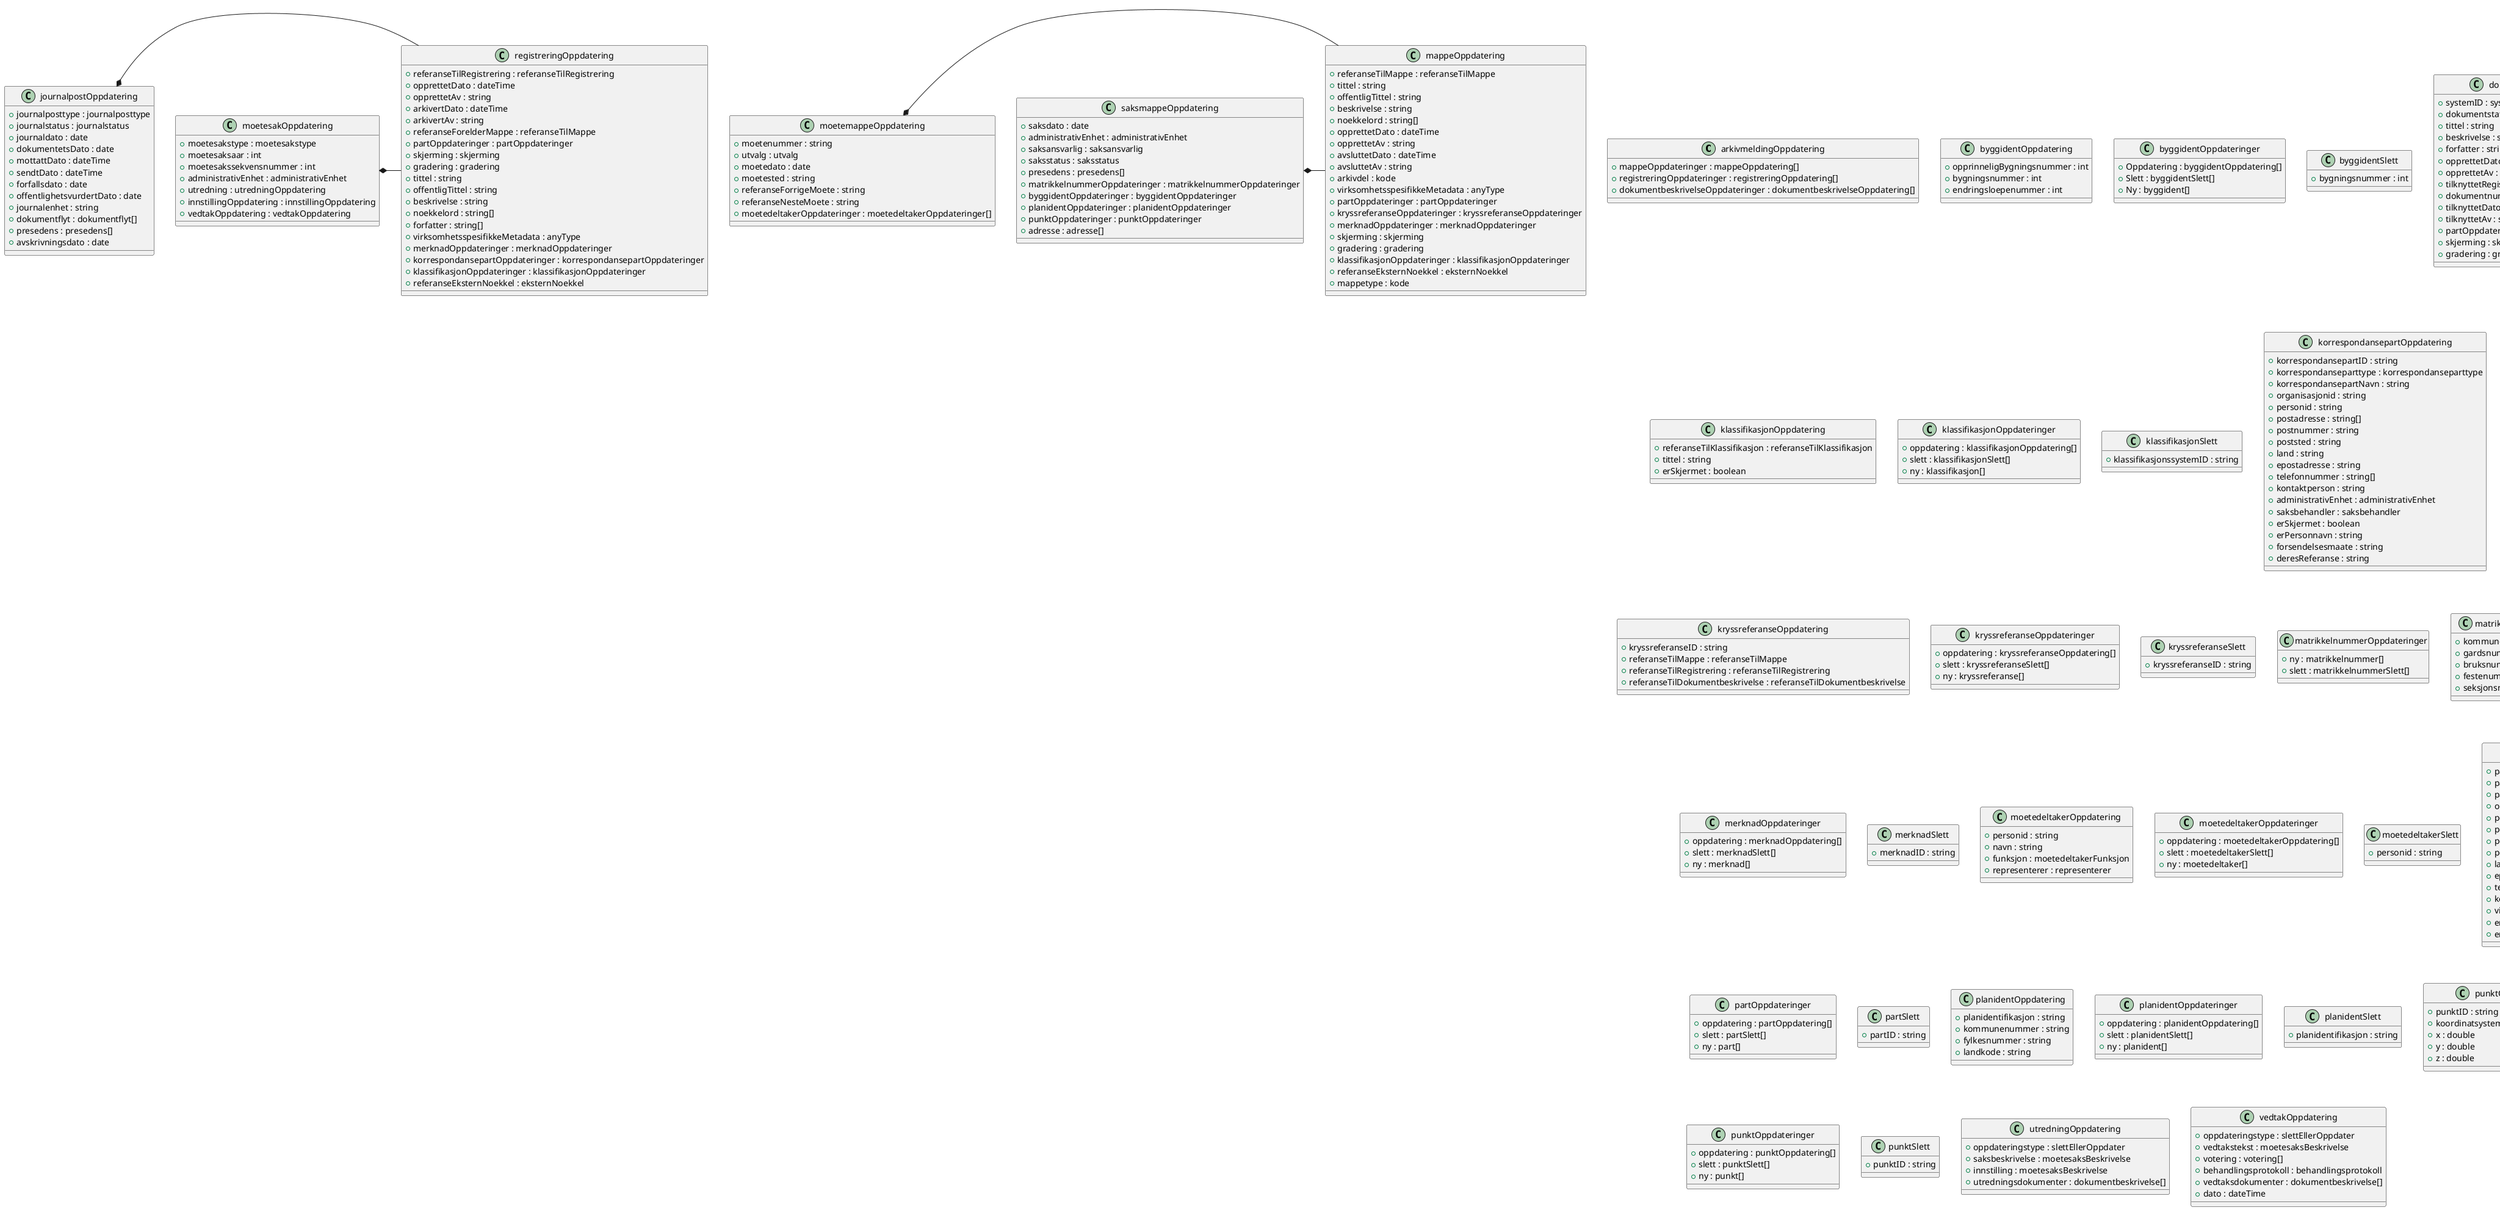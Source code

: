 @startuml

class arkivmeldingOppdatering {
    +mappeOppdateringer : mappeOppdatering[]
    +registreringOppdateringer : registreringOppdatering[]
    +dokumentbeskrivelseOppdateringer : dokumentbeskrivelseOppdatering[]
}
class byggidentOppdatering {
    +opprinneligBygningsnummer : int
    +bygningsnummer : int
    +endringsloepenummer : int
}
class byggidentOppdateringer {
    +Oppdatering : byggidentOppdatering[]
    +Slett : byggidentSlett[]
    +Ny : byggident[]
}
class byggidentSlett {
    +bygningsnummer : int
}
class dokumentbeskrivelseOppdatering {
    +systemID : systemID
    +dokumentstatus : dokumentstatus
    +tittel : string
    +beskrivelse : string
    +forfatter : string[]
    +opprettetDato : dateTime
    +opprettetAv : string
    +tilknyttetRegistreringSom : tilknyttetRegistreringSom
    +dokumentnummer : int
    +tilknyttetDato : dateTime
    +tilknyttetAv : string
    +partOppdateringer : partOppdateringer
    +skjerming : skjerming
    +gradering : gradering
}
class innstillingOppdatering {
    +oppdateringstype : slettEllerOppdater
    +innstilling : moetesaksBeskrivelse
}
class journalpostOppdatering {
    +journalposttype : journalposttype
    +journalstatus : journalstatus
    +journaldato : date
    +dokumentetsDato : date
    +mottattDato : dateTime
    +sendtDato : dateTime
    +forfallsdato : date
    +offentlighetsvurdertDato : date
    +journalenhet : string
    +dokumentflyt : dokumentflyt[]
    +presedens : presedens[]
    +avskrivningsdato : date
}
journalpostOppdatering *- registreringOppdatering
class klassifikasjonOppdatering {
    +referanseTilKlassifikasjon : referanseTilKlassifikasjon
    +tittel : string
    +erSkjermet : boolean
}
class klassifikasjonOppdateringer {
    +oppdatering : klassifikasjonOppdatering[]
    +slett : klassifikasjonSlett[]
    +ny : klassifikasjon[]
}
class klassifikasjonSlett {
    +klassifikasjonssystemID : string
}
class korrespondansepartOppdatering {
    +korrespondansepartID : string
    +korrespondanseparttype : korrespondanseparttype
    +korrespondansepartNavn : string
    +organisasjonid : string
    +personid : string
    +postadresse : string[]
    +postnummer : string
    +poststed : string
    +land : string
    +epostadresse : string
    +telefonnummer : string[]
    +kontaktperson : string
    +administrativEnhet : administrativEnhet
    +saksbehandler : saksbehandler
    +erSkjermet : boolean
    +erPersonnavn : string
    +forsendelsesmaate : string
    +deresReferanse : string
}
class korrespondansepartOppdateringer {
    +oppdatering : korrespondansepartOppdatering[]
    +slett : korrespondansepartSlett[]
    +ny : korrespondansepart[]
}
class korrespondansepartSlett {
    +korrespondansepartID : string
}
class kryssreferanseOppdatering {
    +kryssreferanseID : string
    +referanseTilMappe : referanseTilMappe
    +referanseTilRegistrering : referanseTilRegistrering
    +referanseTilDokumentbeskrivelse : referanseTilDokumentbeskrivelse
}
class kryssreferanseOppdateringer {
    +oppdatering : kryssreferanseOppdatering[]
    +slett : kryssreferanseSlett[]
    +ny : kryssreferanse[]
}
class kryssreferanseSlett {
    +kryssreferanseID : string
}
class mappeOppdatering {
    +referanseTilMappe : referanseTilMappe
    +tittel : string
    +offentligTittel : string
    +beskrivelse : string
    +noekkelord : string[]
    +opprettetDato : dateTime
    +opprettetAv : string
    +avsluttetDato : dateTime
    +avsluttetAv : string
    +arkivdel : kode
    +virksomhetsspesifikkeMetadata : anyType
    +partOppdateringer : partOppdateringer
    +kryssreferanseOppdateringer : kryssreferanseOppdateringer
    +merknadOppdateringer : merknadOppdateringer
    +skjerming : skjerming
    +gradering : gradering
    +klassifikasjonOppdateringer : klassifikasjonOppdateringer
    +referanseEksternNoekkel : eksternNoekkel
    +mappetype : kode
}
class matrikkelnummerOppdateringer {
    +ny : matrikkelnummer[]
    +slett : matrikkelnummerSlett[]
}
class matrikkelnummerSlett {
    +kommunenummer : string
    +gardsnummer : int
    +bruksnummer : int
    +festenummer : int
    +seksjonsnummer : int
}
class merknadOppdatering {
    +merknadID : string
    +merknadstekst : string
    +merknadstype : merknadstype
    +merknadsdato : dateTime
    +merknadRegistrertAv : string
    +erSkjermet : boolean
}
class merknadOppdateringer {
    +oppdatering : merknadOppdatering[]
    +slett : merknadSlett[]
    +ny : merknad[]
}
class merknadSlett {
    +merknadID : string
}
class moetedeltakerOppdatering {
    +personid : string
    +navn : string
    +funksjon : moetedeltakerFunksjon
    +representerer : representerer
}
class moetedeltakerOppdateringer {
    +oppdatering : moetedeltakerOppdatering[]
    +slett : moetedeltakerSlett[]
    +ny : moetedeltaker[]
}
class moetedeltakerSlett {
    +personid : string
}
class moetemappeOppdatering {
    +moetenummer : string
    +utvalg : utvalg
    +moetedato : date
    +moetested : string
    +referanseForrigeMoete : string
    +referanseNesteMoete : string
    +moetedeltakerOppdateringer : moetedeltakerOppdateringer[]
}
moetemappeOppdatering *- mappeOppdatering
class moetesakOppdatering {
    +moetesakstype : moetesakstype
    +moetesaksaar : int
    +moetesakssekvensnummer : int
    +administrativEnhet : administrativEnhet
    +utredning : utredningOppdatering
    +innstillingOppdatering : innstillingOppdatering
    +vedtakOppdatering : vedtakOppdatering
}
moetesakOppdatering *- registreringOppdatering
class partOppdatering {
    +partID : string
    +partNavn : string
    +partRolle : partRolle
    +organisasjonid : string
    +personid : string
    +postadresse : string[]
    +postnummer : string
    +poststed : string
    +land : string
    +epostadresse : string
    +telefonnummer : string[]
    +kontaktperson : string
    +virksomhetsspesifikkeMetadata : anyType
    +erSkjermet : boolean
    +erPersonnavn : string
}
class partOppdateringer {
    +oppdatering : partOppdatering[]
    +slett : partSlett[]
    +ny : part[]
}
class partSlett {
    +partID : string
}
class planidentOppdatering {
    +planidentifikasjon : string
    +kommunenummer : string
    +fylkesnummer : string
    +landkode : string
}
class planidentOppdateringer {
    +oppdatering : planidentOppdatering[]
    +slett : planidentSlett[]
    +ny : planident[]
}
class planidentSlett {
    +planidentifikasjon : string
}
class punktOppdatering {
    +punktID : string
    +koordinatsystem : koordinatsystem
    +x : double
    +y : double
    +z : double
}
class punktOppdateringer {
    +oppdatering : punktOppdatering[]
    +slett : punktSlett[]
    +ny : punkt[]
}
class punktSlett {
    +punktID : string
}
class registreringOppdatering {
    +referanseTilRegistrering : referanseTilRegistrering
    +opprettetDato : dateTime
    +opprettetAv : string
    +arkivertDato : dateTime
    +arkivertAv : string
    +referanseForelderMappe : referanseTilMappe
    +partOppdateringer : partOppdateringer
    +skjerming : skjerming
    +gradering : gradering
    +tittel : string
    +offentligTittel : string
    +beskrivelse : string
    +noekkelord : string[]
    +forfatter : string[]
    +virksomhetsspesifikkeMetadata : anyType
    +merknadOppdateringer : merknadOppdateringer
    +korrespondansepartOppdateringer : korrespondansepartOppdateringer
    +klassifikasjonOppdateringer : klassifikasjonOppdateringer
    +referanseEksternNoekkel : eksternNoekkel
}
class saksmappeOppdatering {
    +saksdato : date
    +administrativEnhet : administrativEnhet
    +saksansvarlig : saksansvarlig
    +saksstatus : saksstatus
    +presedens : presedens[]
    +matrikkelnummerOppdateringer : matrikkelnummerOppdateringer
    +byggidentOppdateringer : byggidentOppdateringer
    +planidentOppdateringer : planidentOppdateringer
    +punktOppdateringer : punktOppdateringer
    +adresse : adresse[]
}
saksmappeOppdatering *- mappeOppdatering
class utredningOppdatering {
    +oppdateringstype : slettEllerOppdater
    +saksbeskrivelse : moetesaksBeskrivelse
    +innstilling : moetesaksBeskrivelse
    +utredningsdokumenter : dokumentbeskrivelse[]
}
class vedtakOppdatering {
    +oppdateringstype : slettEllerOppdater
    +vedtakstekst : moetesaksBeskrivelse
    +votering : votering[]
    +behandlingsprotokoll : behandlingsprotokoll
    +vedtaksdokumenter : dokumentbeskrivelse[]
    +dato : dateTime
}

@enduml
